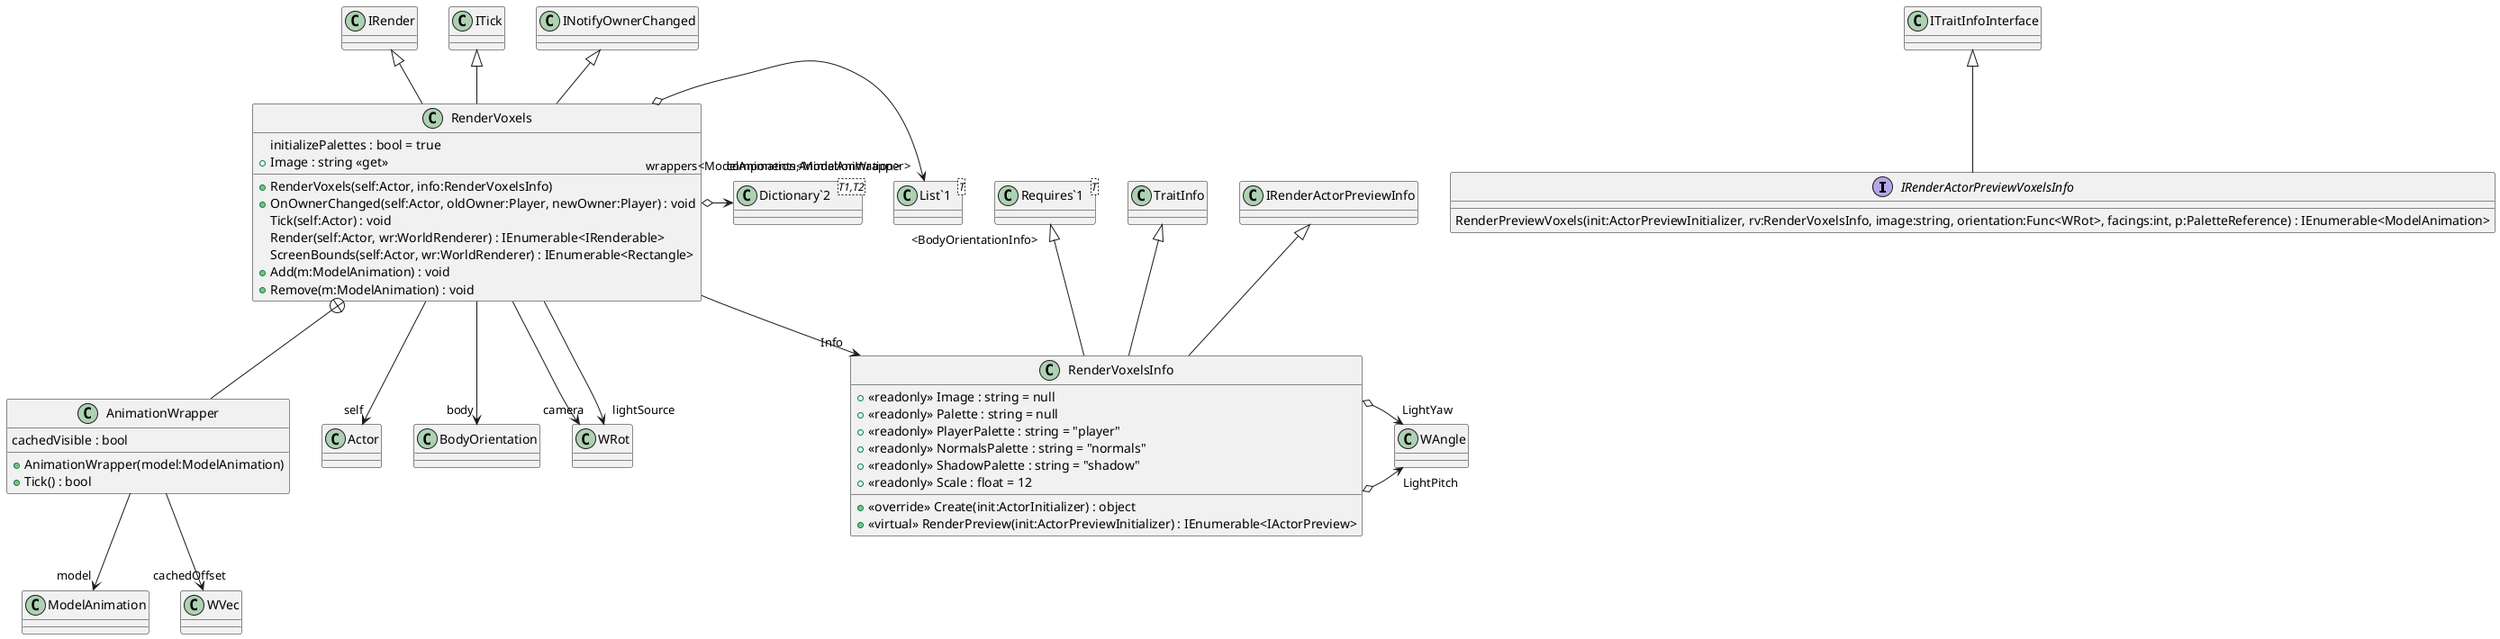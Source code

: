 @startuml
interface IRenderActorPreviewVoxelsInfo {
    RenderPreviewVoxels(init:ActorPreviewInitializer, rv:RenderVoxelsInfo, image:string, orientation:Func<WRot>, facings:int, p:PaletteReference) : IEnumerable<ModelAnimation>
}
class RenderVoxelsInfo {
    + <<readonly>> Image : string = null
    + <<readonly>> Palette : string = null
    + <<readonly>> PlayerPalette : string = "player"
    + <<readonly>> NormalsPalette : string = "normals"
    + <<readonly>> ShadowPalette : string = "shadow"
    + <<readonly>> Scale : float = 12
    + <<override>> Create(init:ActorInitializer) : object
    + <<virtual>> RenderPreview(init:ActorPreviewInitializer) : IEnumerable<IActorPreview>
}
class RenderVoxels {
    + RenderVoxels(self:Actor, info:RenderVoxelsInfo)
    initializePalettes : bool = true
    + OnOwnerChanged(self:Actor, oldOwner:Player, newOwner:Player) : void
    Tick(self:Actor) : void
    Render(self:Actor, wr:WorldRenderer) : IEnumerable<IRenderable>
    ScreenBounds(self:Actor, wr:WorldRenderer) : IEnumerable<Rectangle>
    + Image : string <<get>>
    + Add(m:ModelAnimation) : void
    + Remove(m:ModelAnimation) : void
}
class "Requires`1"<T> {
}
class AnimationWrapper {
    cachedVisible : bool
    + AnimationWrapper(model:ModelAnimation)
    + Tick() : bool
}
class "List`1"<T> {
}
class "Dictionary`2"<T1,T2> {
}
ITraitInfoInterface <|-- IRenderActorPreviewVoxelsInfo
TraitInfo <|-- RenderVoxelsInfo
IRenderActorPreviewInfo <|-- RenderVoxelsInfo
"Requires`1" "<BodyOrientationInfo>" <|-- RenderVoxelsInfo
RenderVoxelsInfo o-> "LightPitch" WAngle
RenderVoxelsInfo o-> "LightYaw" WAngle
IRender <|-- RenderVoxels
ITick <|-- RenderVoxels
INotifyOwnerChanged <|-- RenderVoxels
RenderVoxels --> "Info" RenderVoxelsInfo
RenderVoxels o-> "components<ModelAnimation>" "List`1"
RenderVoxels o-> "wrappers<ModelAnimation,AnimationWrapper>" "Dictionary`2"
RenderVoxels --> "self" Actor
RenderVoxels --> "body" BodyOrientation
RenderVoxels --> "camera" WRot
RenderVoxels --> "lightSource" WRot
RenderVoxels +-- AnimationWrapper
AnimationWrapper --> "model" ModelAnimation
AnimationWrapper --> "cachedOffset" WVec
@enduml
